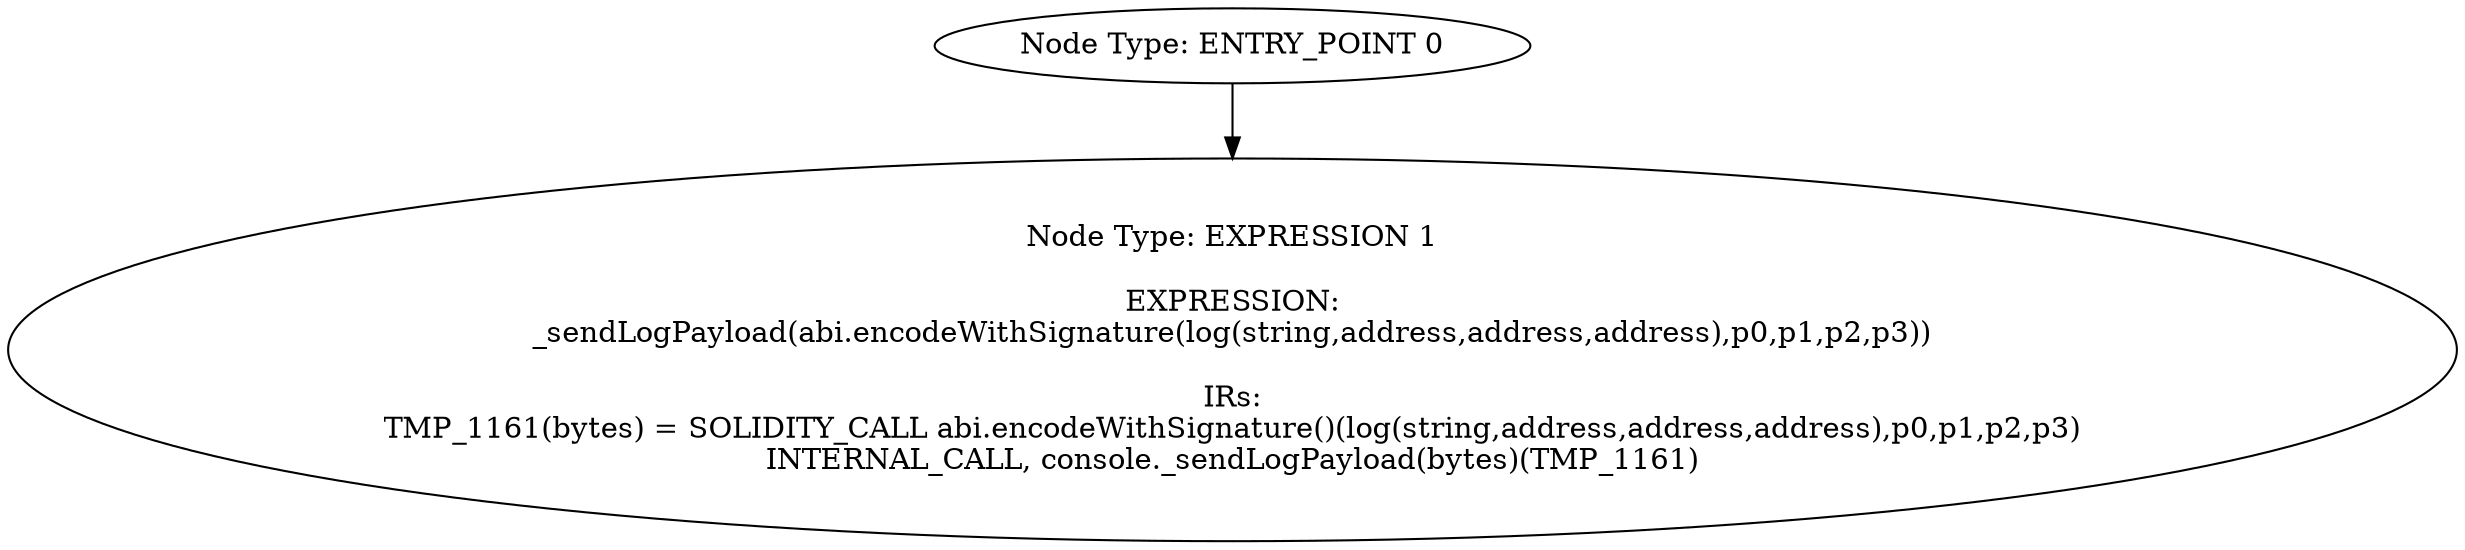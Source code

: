 digraph{
0[label="Node Type: ENTRY_POINT 0
"];
0->1;
1[label="Node Type: EXPRESSION 1

EXPRESSION:
_sendLogPayload(abi.encodeWithSignature(log(string,address,address,address),p0,p1,p2,p3))

IRs:
TMP_1161(bytes) = SOLIDITY_CALL abi.encodeWithSignature()(log(string,address,address,address),p0,p1,p2,p3)
INTERNAL_CALL, console._sendLogPayload(bytes)(TMP_1161)"];
}
